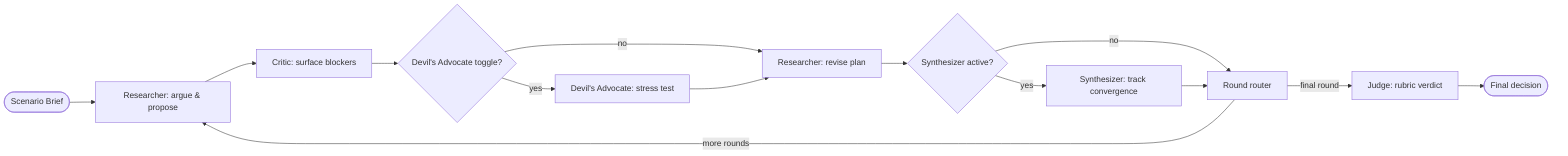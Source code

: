 flowchart LR
    Start([Scenario Brief]) --> Argue[Researcher: argue & propose]
    Argue --> Critic[Critic: surface blockers]
    Critic --> DevilGate{Devil's Advocate toggle?}
    DevilGate -- yes --> Devil[Devil's Advocate: stress test]
    DevilGate -- no --> Revision
    Devil --> Revision[Researcher: revise plan]
    Revision --> SynthGate{Synthesizer active?}
    SynthGate -- yes --> Synthesize[Synthesizer: track convergence]
    SynthGate -- no --> RoundRoute
    Synthesize --> RoundRoute[Round router]
    RoundRoute -->|more rounds| Argue
    RoundRoute -->|final round| Judge[Judge: rubric verdict]
    Judge --> End([Final decision])